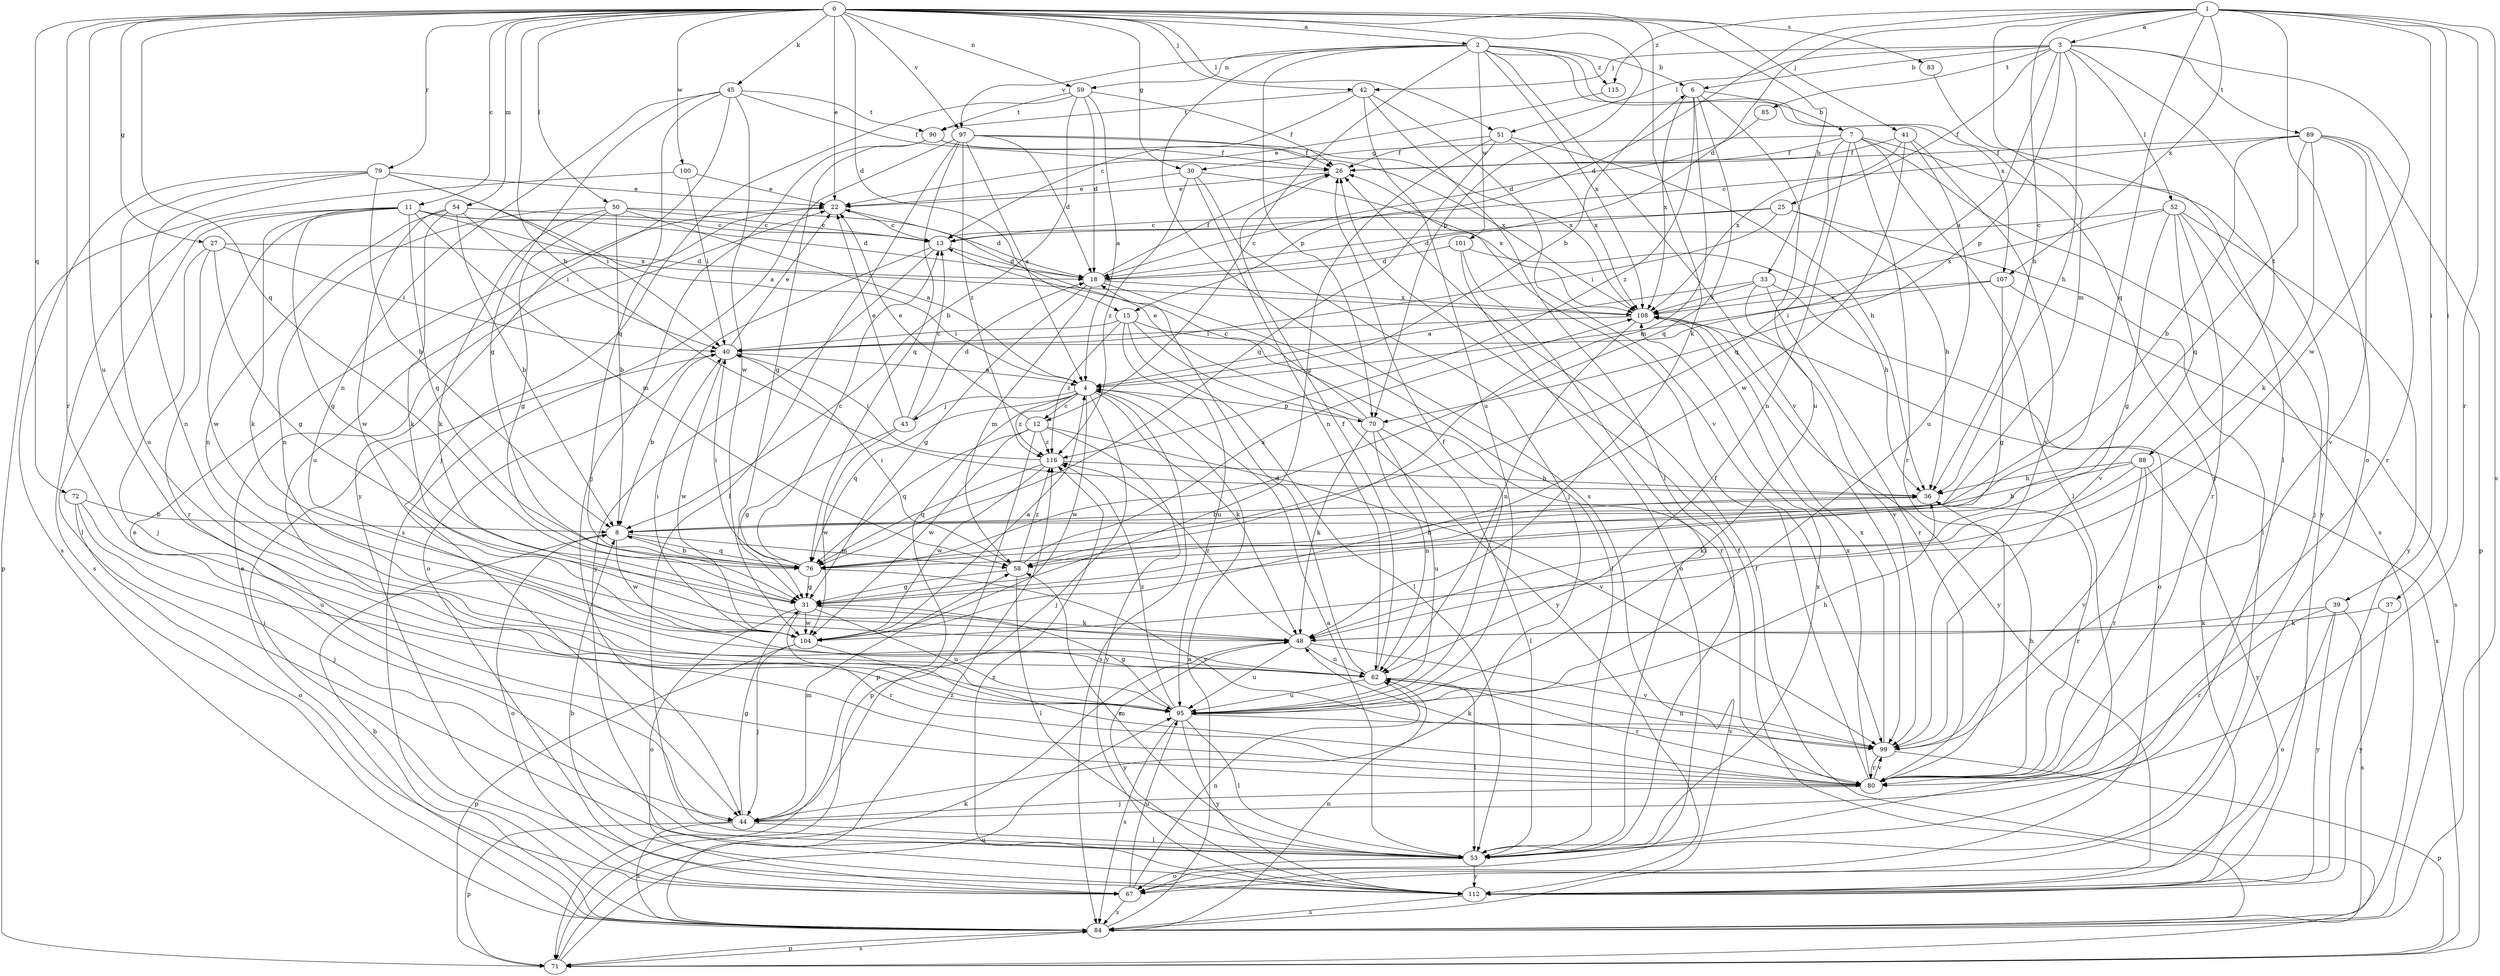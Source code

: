 strict digraph  {
0;
1;
2;
3;
4;
6;
7;
8;
11;
12;
13;
15;
18;
22;
25;
26;
27;
30;
31;
33;
36;
37;
39;
40;
41;
42;
43;
44;
45;
48;
50;
51;
52;
53;
54;
58;
59;
62;
67;
70;
71;
72;
76;
79;
80;
83;
84;
85;
88;
89;
90;
95;
97;
99;
100;
101;
104;
107;
108;
112;
115;
116;
0 -> 2  [label=a];
0 -> 11  [label=c];
0 -> 15  [label=d];
0 -> 22  [label=e];
0 -> 27  [label=g];
0 -> 30  [label=g];
0 -> 33  [label=h];
0 -> 36  [label=h];
0 -> 41  [label=j];
0 -> 42  [label=j];
0 -> 45  [label=k];
0 -> 48  [label=k];
0 -> 50  [label=l];
0 -> 51  [label=l];
0 -> 54  [label=m];
0 -> 59  [label=n];
0 -> 70  [label=p];
0 -> 72  [label=q];
0 -> 76  [label=q];
0 -> 79  [label=r];
0 -> 80  [label=r];
0 -> 83  [label=s];
0 -> 95  [label=u];
0 -> 97  [label=v];
0 -> 100  [label=w];
1 -> 3  [label=a];
1 -> 15  [label=d];
1 -> 18  [label=d];
1 -> 36  [label=h];
1 -> 37  [label=i];
1 -> 39  [label=i];
1 -> 58  [label=m];
1 -> 67  [label=o];
1 -> 76  [label=q];
1 -> 80  [label=r];
1 -> 84  [label=s];
1 -> 107  [label=x];
1 -> 115  [label=z];
2 -> 6  [label=b];
2 -> 12  [label=c];
2 -> 59  [label=n];
2 -> 70  [label=p];
2 -> 84  [label=s];
2 -> 97  [label=v];
2 -> 99  [label=v];
2 -> 101  [label=w];
2 -> 107  [label=x];
2 -> 108  [label=x];
2 -> 112  [label=y];
2 -> 115  [label=z];
3 -> 4  [label=a];
3 -> 6  [label=b];
3 -> 25  [label=f];
3 -> 36  [label=h];
3 -> 42  [label=j];
3 -> 51  [label=l];
3 -> 52  [label=l];
3 -> 70  [label=p];
3 -> 85  [label=t];
3 -> 88  [label=t];
3 -> 89  [label=t];
3 -> 104  [label=w];
4 -> 6  [label=b];
4 -> 12  [label=c];
4 -> 43  [label=j];
4 -> 44  [label=j];
4 -> 48  [label=k];
4 -> 70  [label=p];
4 -> 71  [label=p];
4 -> 76  [label=q];
4 -> 84  [label=s];
4 -> 104  [label=w];
4 -> 116  [label=z];
6 -> 7  [label=b];
6 -> 58  [label=m];
6 -> 76  [label=q];
6 -> 95  [label=u];
6 -> 108  [label=x];
6 -> 116  [label=z];
7 -> 26  [label=f];
7 -> 30  [label=g];
7 -> 53  [label=l];
7 -> 62  [label=n];
7 -> 76  [label=q];
7 -> 80  [label=r];
7 -> 84  [label=s];
7 -> 112  [label=y];
8 -> 58  [label=m];
8 -> 67  [label=o];
8 -> 76  [label=q];
8 -> 104  [label=w];
11 -> 13  [label=c];
11 -> 18  [label=d];
11 -> 31  [label=g];
11 -> 48  [label=k];
11 -> 53  [label=l];
11 -> 58  [label=m];
11 -> 76  [label=q];
11 -> 84  [label=s];
11 -> 104  [label=w];
11 -> 108  [label=x];
12 -> 22  [label=e];
12 -> 71  [label=p];
12 -> 76  [label=q];
12 -> 99  [label=v];
12 -> 104  [label=w];
12 -> 112  [label=y];
12 -> 116  [label=z];
13 -> 18  [label=d];
13 -> 67  [label=o];
13 -> 112  [label=y];
15 -> 40  [label=i];
15 -> 53  [label=l];
15 -> 80  [label=r];
15 -> 95  [label=u];
15 -> 112  [label=y];
15 -> 116  [label=z];
18 -> 26  [label=f];
18 -> 31  [label=g];
18 -> 53  [label=l];
18 -> 58  [label=m];
18 -> 108  [label=x];
22 -> 13  [label=c];
22 -> 95  [label=u];
25 -> 13  [label=c];
25 -> 18  [label=d];
25 -> 36  [label=h];
25 -> 40  [label=i];
25 -> 53  [label=l];
26 -> 22  [label=e];
27 -> 18  [label=d];
27 -> 31  [label=g];
27 -> 40  [label=i];
27 -> 44  [label=j];
27 -> 80  [label=r];
30 -> 22  [label=e];
30 -> 44  [label=j];
30 -> 62  [label=n];
30 -> 108  [label=x];
30 -> 116  [label=z];
31 -> 48  [label=k];
31 -> 67  [label=o];
31 -> 80  [label=r];
31 -> 95  [label=u];
31 -> 104  [label=w];
33 -> 4  [label=a];
33 -> 67  [label=o];
33 -> 80  [label=r];
33 -> 99  [label=v];
33 -> 108  [label=x];
36 -> 8  [label=b];
36 -> 80  [label=r];
37 -> 48  [label=k];
37 -> 112  [label=y];
39 -> 48  [label=k];
39 -> 67  [label=o];
39 -> 80  [label=r];
39 -> 84  [label=s];
39 -> 112  [label=y];
40 -> 4  [label=a];
40 -> 8  [label=b];
40 -> 22  [label=e];
40 -> 104  [label=w];
41 -> 26  [label=f];
41 -> 95  [label=u];
41 -> 99  [label=v];
41 -> 104  [label=w];
41 -> 108  [label=x];
42 -> 13  [label=c];
42 -> 53  [label=l];
42 -> 90  [label=t];
42 -> 95  [label=u];
42 -> 99  [label=v];
43 -> 13  [label=c];
43 -> 18  [label=d];
43 -> 22  [label=e];
43 -> 31  [label=g];
43 -> 104  [label=w];
44 -> 31  [label=g];
44 -> 53  [label=l];
44 -> 58  [label=m];
44 -> 71  [label=p];
44 -> 84  [label=s];
45 -> 26  [label=f];
45 -> 31  [label=g];
45 -> 62  [label=n];
45 -> 76  [label=q];
45 -> 90  [label=t];
45 -> 104  [label=w];
45 -> 112  [label=y];
48 -> 62  [label=n];
48 -> 95  [label=u];
48 -> 99  [label=v];
48 -> 112  [label=y];
48 -> 116  [label=z];
50 -> 4  [label=a];
50 -> 8  [label=b];
50 -> 13  [label=c];
50 -> 18  [label=d];
50 -> 31  [label=g];
50 -> 48  [label=k];
50 -> 62  [label=n];
51 -> 26  [label=f];
51 -> 31  [label=g];
51 -> 36  [label=h];
51 -> 76  [label=q];
51 -> 108  [label=x];
52 -> 13  [label=c];
52 -> 31  [label=g];
52 -> 44  [label=j];
52 -> 80  [label=r];
52 -> 99  [label=v];
52 -> 108  [label=x];
52 -> 112  [label=y];
53 -> 4  [label=a];
53 -> 22  [label=e];
53 -> 58  [label=m];
53 -> 67  [label=o];
53 -> 108  [label=x];
53 -> 112  [label=y];
54 -> 8  [label=b];
54 -> 13  [label=c];
54 -> 40  [label=i];
54 -> 48  [label=k];
54 -> 62  [label=n];
54 -> 104  [label=w];
58 -> 31  [label=g];
58 -> 36  [label=h];
58 -> 40  [label=i];
58 -> 53  [label=l];
58 -> 108  [label=x];
58 -> 116  [label=z];
59 -> 4  [label=a];
59 -> 8  [label=b];
59 -> 18  [label=d];
59 -> 26  [label=f];
59 -> 44  [label=j];
59 -> 90  [label=t];
62 -> 18  [label=d];
62 -> 26  [label=f];
62 -> 53  [label=l];
62 -> 80  [label=r];
62 -> 95  [label=u];
67 -> 40  [label=i];
67 -> 62  [label=n];
67 -> 84  [label=s];
67 -> 95  [label=u];
70 -> 13  [label=c];
70 -> 22  [label=e];
70 -> 48  [label=k];
70 -> 53  [label=l];
70 -> 62  [label=n];
70 -> 95  [label=u];
71 -> 26  [label=f];
71 -> 48  [label=k];
71 -> 84  [label=s];
71 -> 95  [label=u];
71 -> 108  [label=x];
72 -> 8  [label=b];
72 -> 44  [label=j];
72 -> 67  [label=o];
72 -> 95  [label=u];
76 -> 8  [label=b];
76 -> 13  [label=c];
76 -> 31  [label=g];
76 -> 40  [label=i];
76 -> 99  [label=v];
79 -> 4  [label=a];
79 -> 8  [label=b];
79 -> 22  [label=e];
79 -> 40  [label=i];
79 -> 62  [label=n];
79 -> 84  [label=s];
79 -> 95  [label=u];
80 -> 26  [label=f];
80 -> 36  [label=h];
80 -> 44  [label=j];
80 -> 48  [label=k];
80 -> 99  [label=v];
80 -> 108  [label=x];
83 -> 53  [label=l];
84 -> 4  [label=a];
84 -> 8  [label=b];
84 -> 22  [label=e];
84 -> 26  [label=f];
84 -> 62  [label=n];
84 -> 71  [label=p];
84 -> 116  [label=z];
85 -> 18  [label=d];
88 -> 8  [label=b];
88 -> 36  [label=h];
88 -> 48  [label=k];
88 -> 80  [label=r];
88 -> 99  [label=v];
88 -> 112  [label=y];
89 -> 8  [label=b];
89 -> 13  [label=c];
89 -> 26  [label=f];
89 -> 48  [label=k];
89 -> 71  [label=p];
89 -> 76  [label=q];
89 -> 80  [label=r];
89 -> 99  [label=v];
90 -> 26  [label=f];
90 -> 31  [label=g];
90 -> 44  [label=j];
90 -> 108  [label=x];
95 -> 26  [label=f];
95 -> 31  [label=g];
95 -> 36  [label=h];
95 -> 53  [label=l];
95 -> 84  [label=s];
95 -> 99  [label=v];
95 -> 112  [label=y];
95 -> 116  [label=z];
97 -> 4  [label=a];
97 -> 18  [label=d];
97 -> 26  [label=f];
97 -> 53  [label=l];
97 -> 76  [label=q];
97 -> 84  [label=s];
97 -> 108  [label=x];
97 -> 116  [label=z];
99 -> 62  [label=n];
99 -> 71  [label=p];
99 -> 80  [label=r];
99 -> 108  [label=x];
100 -> 22  [label=e];
100 -> 40  [label=i];
100 -> 71  [label=p];
101 -> 18  [label=d];
101 -> 36  [label=h];
101 -> 53  [label=l];
101 -> 67  [label=o];
104 -> 4  [label=a];
104 -> 40  [label=i];
104 -> 44  [label=j];
104 -> 71  [label=p];
104 -> 80  [label=r];
107 -> 31  [label=g];
107 -> 40  [label=i];
107 -> 84  [label=s];
107 -> 108  [label=x];
108 -> 40  [label=i];
108 -> 62  [label=n];
108 -> 112  [label=y];
112 -> 8  [label=b];
112 -> 84  [label=s];
112 -> 116  [label=z];
115 -> 22  [label=e];
116 -> 36  [label=h];
116 -> 40  [label=i];
116 -> 76  [label=q];
116 -> 104  [label=w];
}
